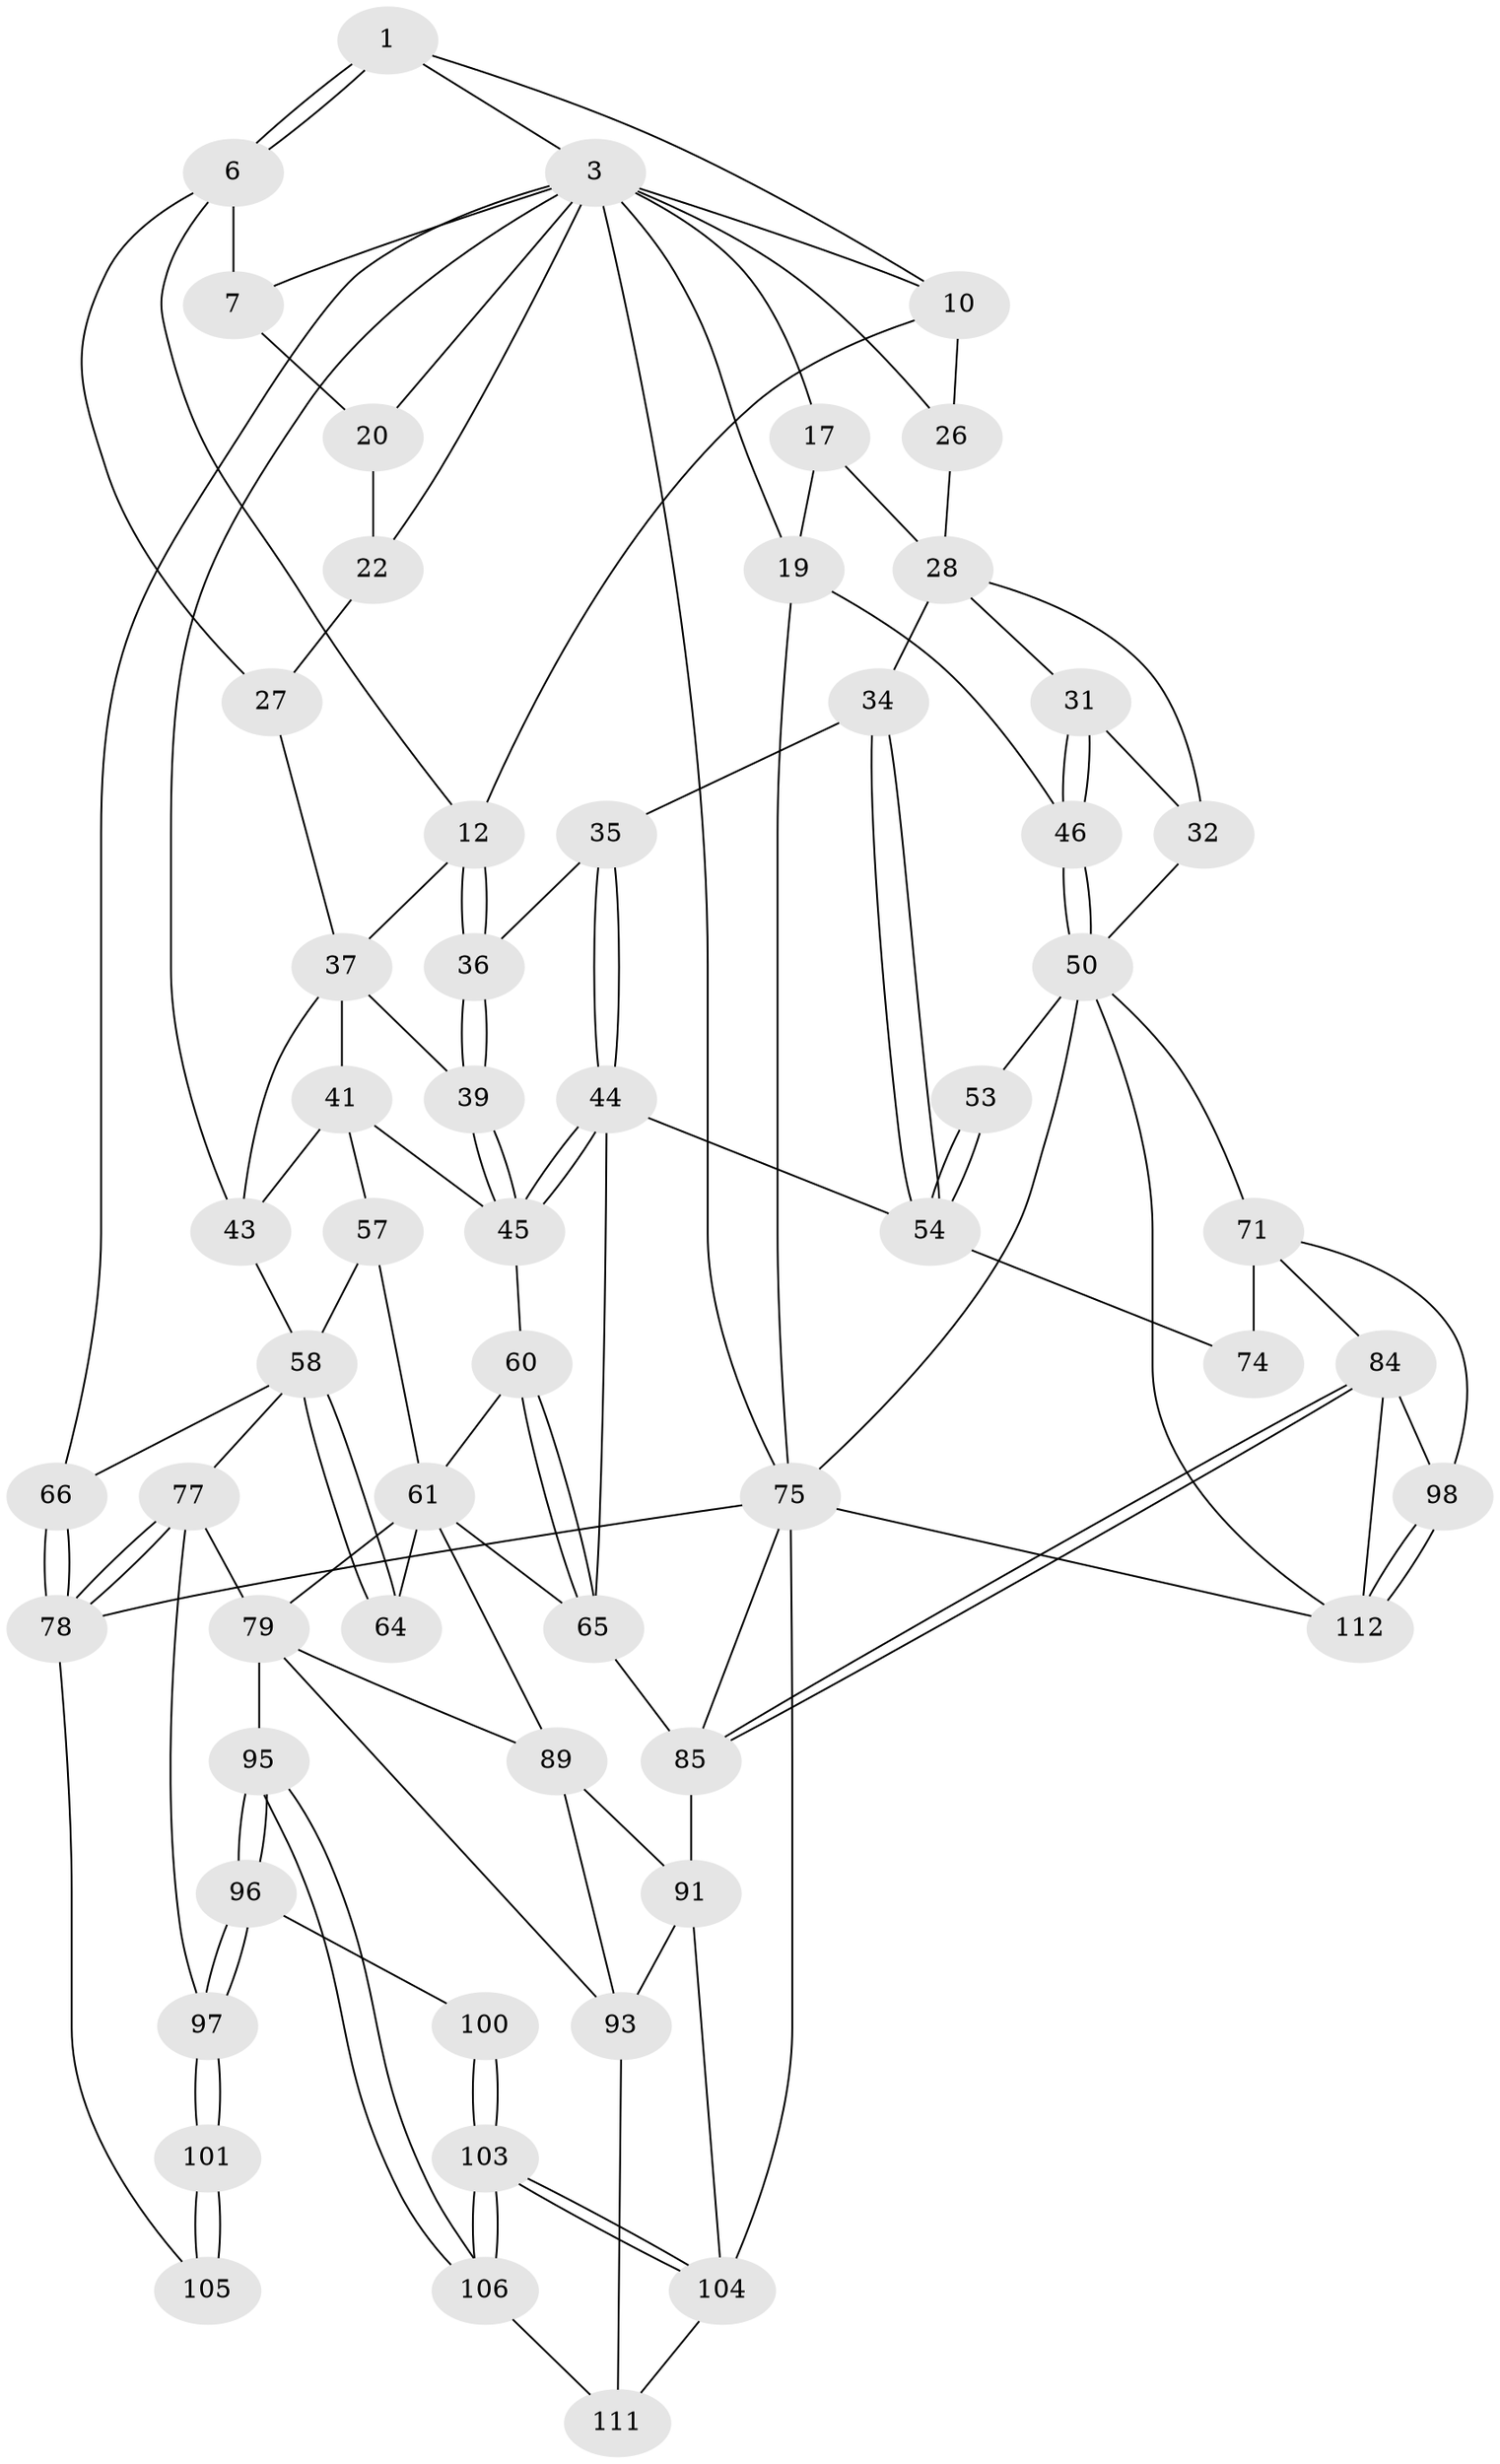 // original degree distribution, {3: 0.03418803418803419, 4: 0.2564102564102564, 6: 0.26495726495726496, 5: 0.4444444444444444}
// Generated by graph-tools (version 1.1) at 2025/17/03/09/25 04:17:19]
// undirected, 58 vertices, 131 edges
graph export_dot {
graph [start="1"]
  node [color=gray90,style=filled];
  1 [pos="+0.40011952455620514+0",super="+2"];
  3 [pos="+0.8213408584932362+0",super="+15+4"];
  6 [pos="+0.3722743650670042+0.10371525399677692",super="+14"];
  7 [pos="+0.33482891332866177+0.09807116740167514",super="+8"];
  10 [pos="+0.5721918605110747+0.14259152442141634",super="+11"];
  12 [pos="+0.5367478062251457+0.19840620329329414",super="+13"];
  17 [pos="+0.895706913230001+0.0442536760075914",super="+24+18"];
  19 [pos="+1+0.1921491107530203"];
  20 [pos="+0.12968680451268533+0.11569514882332765",super="+21"];
  22 [pos="+0.0786229967555309+0.24080236759587792"];
  26 [pos="+0.6971136784901646+0.2445285041955438"];
  27 [pos="+0.1151764471262342+0.27650897608698083"];
  28 [pos="+0.8809595346182705+0.20632862037358063",super="+30+29"];
  31 [pos="+0.8555761530121424+0.3489762971729659"];
  32 [pos="+0.8377811748314693+0.37081643792249386"];
  34 [pos="+0.7542686163948409+0.4179934222707026"];
  35 [pos="+0.6133123334971786+0.34667562805280044"];
  36 [pos="+0.5405720728286291+0.2525933153364858"];
  37 [pos="+0.3609231797358341+0.2867238632450031",super="+40+38"];
  39 [pos="+0.489299535617773+0.38753193023845295"];
  41 [pos="+0.3209785851726229+0.47380621394887784",super="+42"];
  43 [pos="+0.17107998635166044+0.3792423754773321",super="+47"];
  44 [pos="+0.5916955147662312+0.5257750197627573",super="+56"];
  45 [pos="+0.48467141294522126+0.44028399869959506",super="+49"];
  46 [pos="+1+0.3837524981673576"];
  50 [pos="+1+0.48244308766190924",super="+51+70"];
  53 [pos="+0.7633493369868223+0.5456889050807738"];
  54 [pos="+0.7156647568869008+0.5479844474344178",super="+55"];
  57 [pos="+0.24248699611283098+0.5597352640925953"];
  58 [pos="+0.18660151759896015+0.570764573267441",super="+59"];
  60 [pos="+0.35969468096842605+0.5023679305817869"];
  61 [pos="+0.36568404691810064+0.6493080299065676",super="+62+88"];
  64 [pos="+0.22596159075866168+0.6447669322987121"];
  65 [pos="+0.617837924566102+0.6284429043037345",super="+87"];
  66 [pos="+0+0.6510888034270919"];
  71 [pos="+0.9731215281822656+0.7558935111941167",super="+72"];
  74 [pos="+0.7889695885097161+0.6584183211169283"];
  75 [pos="+1+1",super="+82+114"];
  77 [pos="+0.12978088156753506+0.7095119812219377",super="+80"];
  78 [pos="+0+0.668442103032866",super="+81"];
  79 [pos="+0.1907614690681133+0.7438442568699902",super="+90"];
  84 [pos="+0.7832887231004989+0.872536302256628",super="+99"];
  85 [pos="+0.7661694520781471+0.8804360245376784",super="+86+110"];
  89 [pos="+0.38854115195810013+0.7676529183571322",super="+92"];
  91 [pos="+0.5223135242565297+0.8190517576405129",super="+107"];
  93 [pos="+0.362769265243876+0.8787022912904005",super="+109"];
  95 [pos="+0.18769926814559043+0.8670745615785367"];
  96 [pos="+0.16506776834126677+0.7926601522117075"];
  97 [pos="+0.16372665602069486+0.7772436844545949"];
  98 [pos="+0.9466867132462147+0.9102476208765778"];
  100 [pos="+0.04395229726022484+0.8571942744284109"];
  101 [pos="+0.1595198157325731+0.7773827735552604",super="+102"];
  103 [pos="+0+1"];
  104 [pos="+0+1",super="+116"];
  105 [pos="+0+0.7661935356229858"];
  106 [pos="+0.18342916204466989+0.8949316921217381"];
  111 [pos="+0.3150842142959678+0.975669897545337"];
  112 [pos="+0.9880880387608099+0.93572907539621",super="+113"];
  1 -- 6;
  1 -- 6;
  1 -- 10;
  1 -- 3;
  3 -- 19;
  3 -- 26;
  3 -- 17 [weight=2];
  3 -- 10;
  3 -- 66;
  3 -- 20;
  3 -- 22;
  3 -- 7;
  3 -- 43;
  3 -- 75;
  6 -- 7;
  6 -- 27;
  6 -- 12;
  7 -- 20 [weight=2];
  10 -- 26;
  10 -- 12;
  12 -- 36;
  12 -- 36;
  12 -- 37;
  17 -- 28 [weight=2];
  17 -- 19;
  19 -- 46;
  19 -- 75;
  20 -- 22;
  22 -- 27;
  26 -- 28;
  27 -- 37;
  28 -- 31;
  28 -- 32;
  28 -- 34;
  31 -- 32;
  31 -- 46;
  31 -- 46;
  32 -- 50;
  34 -- 35;
  34 -- 54;
  34 -- 54;
  35 -- 36;
  35 -- 44;
  35 -- 44;
  36 -- 39;
  36 -- 39;
  37 -- 41;
  37 -- 39;
  37 -- 43;
  39 -- 45;
  39 -- 45;
  41 -- 45;
  41 -- 43;
  41 -- 57;
  43 -- 58;
  44 -- 45;
  44 -- 45;
  44 -- 65;
  44 -- 54;
  45 -- 60;
  46 -- 50;
  46 -- 50;
  50 -- 53 [weight=2];
  50 -- 112;
  50 -- 75;
  50 -- 71 [weight=2];
  53 -- 54;
  53 -- 54;
  54 -- 74;
  57 -- 58;
  57 -- 61;
  58 -- 64 [weight=2];
  58 -- 64;
  58 -- 66;
  58 -- 77;
  60 -- 61;
  60 -- 65;
  60 -- 65;
  61 -- 64;
  61 -- 79;
  61 -- 89;
  61 -- 65;
  65 -- 85;
  66 -- 78;
  66 -- 78;
  71 -- 98;
  71 -- 84;
  71 -- 74 [weight=2];
  75 -- 104 [weight=2];
  75 -- 78;
  75 -- 112;
  75 -- 85;
  77 -- 78;
  77 -- 78;
  77 -- 97;
  77 -- 79;
  78 -- 105;
  79 -- 89;
  79 -- 93;
  79 -- 95;
  84 -- 85;
  84 -- 85;
  84 -- 112;
  84 -- 98;
  85 -- 91 [weight=2];
  89 -- 91;
  89 -- 93;
  91 -- 104;
  91 -- 93;
  93 -- 111;
  95 -- 96;
  95 -- 96;
  95 -- 106;
  95 -- 106;
  96 -- 97;
  96 -- 97;
  96 -- 100;
  97 -- 101;
  97 -- 101;
  98 -- 112;
  98 -- 112;
  100 -- 103;
  100 -- 103;
  101 -- 105 [weight=2];
  101 -- 105;
  103 -- 104;
  103 -- 104;
  103 -- 106;
  103 -- 106;
  104 -- 111;
  106 -- 111;
}
